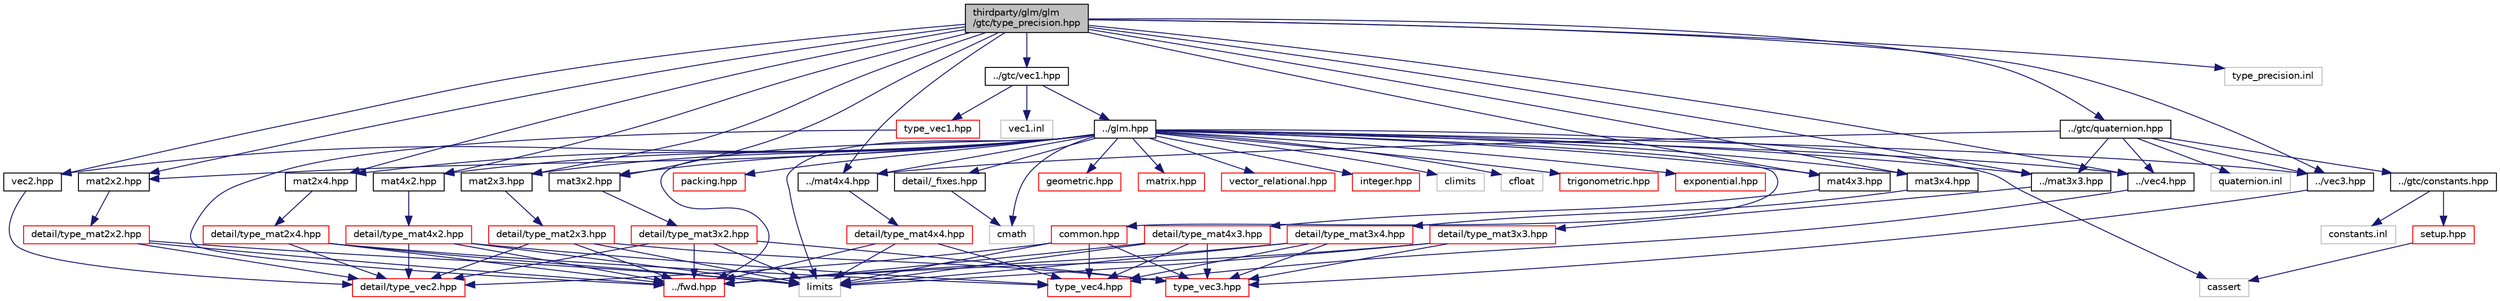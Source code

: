 digraph "thirdparty/glm/glm/gtc/type_precision.hpp"
{
  edge [fontname="Helvetica",fontsize="10",labelfontname="Helvetica",labelfontsize="10"];
  node [fontname="Helvetica",fontsize="10",shape=record];
  Node1 [label="thirdparty/glm/glm\l/gtc/type_precision.hpp",height=0.2,width=0.4,color="black", fillcolor="grey75", style="filled", fontcolor="black"];
  Node1 -> Node2 [color="midnightblue",fontsize="10",style="solid",fontname="Helvetica"];
  Node2 [label="../gtc/quaternion.hpp",height=0.2,width=0.4,color="black", fillcolor="white", style="filled",URL="$glm_2glm_2gtc_2quaternion_8hpp.html"];
  Node2 -> Node3 [color="midnightblue",fontsize="10",style="solid",fontname="Helvetica"];
  Node3 [label="../mat3x3.hpp",height=0.2,width=0.4,color="black", fillcolor="white", style="filled",URL="$glm_2glm_2mat3x3_8hpp.html"];
  Node3 -> Node4 [color="midnightblue",fontsize="10",style="solid",fontname="Helvetica"];
  Node4 [label="detail/type_mat3x3.hpp",height=0.2,width=0.4,color="red", fillcolor="white", style="filled",URL="$glm_2glm_2detail_2type__mat3x3_8hpp.html"];
  Node4 -> Node5 [color="midnightblue",fontsize="10",style="solid",fontname="Helvetica"];
  Node5 [label="../fwd.hpp",height=0.2,width=0.4,color="red", fillcolor="white", style="filled",URL="$glm_2glm_2fwd_8hpp.html"];
  Node4 -> Node6 [color="midnightblue",fontsize="10",style="solid",fontname="Helvetica"];
  Node6 [label="type_vec3.hpp",height=0.2,width=0.4,color="red", fillcolor="white", style="filled",URL="$glm_2glm_2detail_2type__vec3_8hpp.html"];
  Node4 -> Node7 [color="midnightblue",fontsize="10",style="solid",fontname="Helvetica"];
  Node7 [label="limits",height=0.2,width=0.4,color="grey75", fillcolor="white", style="filled"];
  Node2 -> Node8 [color="midnightblue",fontsize="10",style="solid",fontname="Helvetica"];
  Node8 [label="../mat4x4.hpp",height=0.2,width=0.4,color="black", fillcolor="white", style="filled",URL="$glm_2glm_2mat4x4_8hpp.html"];
  Node8 -> Node9 [color="midnightblue",fontsize="10",style="solid",fontname="Helvetica"];
  Node9 [label="detail/type_mat4x4.hpp",height=0.2,width=0.4,color="red", fillcolor="white", style="filled",URL="$glm_2glm_2detail_2type__mat4x4_8hpp.html"];
  Node9 -> Node5 [color="midnightblue",fontsize="10",style="solid",fontname="Helvetica"];
  Node9 -> Node10 [color="midnightblue",fontsize="10",style="solid",fontname="Helvetica"];
  Node10 [label="type_vec4.hpp",height=0.2,width=0.4,color="red", fillcolor="white", style="filled",URL="$glm_2glm_2detail_2type__vec4_8hpp.html"];
  Node9 -> Node7 [color="midnightblue",fontsize="10",style="solid",fontname="Helvetica"];
  Node2 -> Node11 [color="midnightblue",fontsize="10",style="solid",fontname="Helvetica"];
  Node11 [label="../vec3.hpp",height=0.2,width=0.4,color="black", fillcolor="white", style="filled",URL="$glm_2glm_2vec3_8hpp.html"];
  Node11 -> Node6 [color="midnightblue",fontsize="10",style="solid",fontname="Helvetica"];
  Node2 -> Node12 [color="midnightblue",fontsize="10",style="solid",fontname="Helvetica"];
  Node12 [label="../vec4.hpp",height=0.2,width=0.4,color="black", fillcolor="white", style="filled",URL="$glm_2glm_2vec4_8hpp.html"];
  Node12 -> Node10 [color="midnightblue",fontsize="10",style="solid",fontname="Helvetica"];
  Node2 -> Node13 [color="midnightblue",fontsize="10",style="solid",fontname="Helvetica"];
  Node13 [label="../gtc/constants.hpp",height=0.2,width=0.4,color="black", fillcolor="white", style="filled",URL="$glm_2glm_2gtc_2constants_8hpp.html"];
  Node13 -> Node14 [color="midnightblue",fontsize="10",style="solid",fontname="Helvetica"];
  Node14 [label="setup.hpp",height=0.2,width=0.4,color="red", fillcolor="white", style="filled",URL="$glm_2glm_2detail_2setup_8hpp.html"];
  Node14 -> Node15 [color="midnightblue",fontsize="10",style="solid",fontname="Helvetica"];
  Node15 [label="cassert",height=0.2,width=0.4,color="grey75", fillcolor="white", style="filled"];
  Node13 -> Node16 [color="midnightblue",fontsize="10",style="solid",fontname="Helvetica"];
  Node16 [label="constants.inl",height=0.2,width=0.4,color="grey75", fillcolor="white", style="filled"];
  Node2 -> Node17 [color="midnightblue",fontsize="10",style="solid",fontname="Helvetica"];
  Node17 [label="quaternion.inl",height=0.2,width=0.4,color="grey75", fillcolor="white", style="filled"];
  Node1 -> Node18 [color="midnightblue",fontsize="10",style="solid",fontname="Helvetica"];
  Node18 [label="../gtc/vec1.hpp",height=0.2,width=0.4,color="black", fillcolor="white", style="filled",URL="$glm_2glm_2gtc_2vec1_8hpp.html"];
  Node18 -> Node19 [color="midnightblue",fontsize="10",style="solid",fontname="Helvetica"];
  Node19 [label="../glm.hpp",height=0.2,width=0.4,color="black", fillcolor="white", style="filled",URL="$glm_2glm_2glm_8hpp.html"];
  Node19 -> Node20 [color="midnightblue",fontsize="10",style="solid",fontname="Helvetica"];
  Node20 [label="detail/_fixes.hpp",height=0.2,width=0.4,color="black", fillcolor="white", style="filled",URL="$glm_2glm_2detail_2__fixes_8hpp.html"];
  Node20 -> Node21 [color="midnightblue",fontsize="10",style="solid",fontname="Helvetica"];
  Node21 [label="cmath",height=0.2,width=0.4,color="grey75", fillcolor="white", style="filled"];
  Node19 -> Node21 [color="midnightblue",fontsize="10",style="solid",fontname="Helvetica"];
  Node19 -> Node22 [color="midnightblue",fontsize="10",style="solid",fontname="Helvetica"];
  Node22 [label="climits",height=0.2,width=0.4,color="grey75", fillcolor="white", style="filled"];
  Node19 -> Node23 [color="midnightblue",fontsize="10",style="solid",fontname="Helvetica"];
  Node23 [label="cfloat",height=0.2,width=0.4,color="grey75", fillcolor="white", style="filled"];
  Node19 -> Node7 [color="midnightblue",fontsize="10",style="solid",fontname="Helvetica"];
  Node19 -> Node15 [color="midnightblue",fontsize="10",style="solid",fontname="Helvetica"];
  Node19 -> Node5 [color="midnightblue",fontsize="10",style="solid",fontname="Helvetica"];
  Node19 -> Node24 [color="midnightblue",fontsize="10",style="solid",fontname="Helvetica"];
  Node24 [label="vec2.hpp",height=0.2,width=0.4,color="black", fillcolor="white", style="filled",URL="$glm_2glm_2vec2_8hpp.html"];
  Node24 -> Node25 [color="midnightblue",fontsize="10",style="solid",fontname="Helvetica"];
  Node25 [label="detail/type_vec2.hpp",height=0.2,width=0.4,color="red", fillcolor="white", style="filled",URL="$glm_2glm_2detail_2type__vec2_8hpp.html"];
  Node19 -> Node11 [color="midnightblue",fontsize="10",style="solid",fontname="Helvetica"];
  Node19 -> Node12 [color="midnightblue",fontsize="10",style="solid",fontname="Helvetica"];
  Node19 -> Node26 [color="midnightblue",fontsize="10",style="solid",fontname="Helvetica"];
  Node26 [label="mat2x2.hpp",height=0.2,width=0.4,color="black", fillcolor="white", style="filled",URL="$glm_2glm_2mat2x2_8hpp.html"];
  Node26 -> Node27 [color="midnightblue",fontsize="10",style="solid",fontname="Helvetica"];
  Node27 [label="detail/type_mat2x2.hpp",height=0.2,width=0.4,color="red", fillcolor="white", style="filled",URL="$glm_2glm_2detail_2type__mat2x2_8hpp.html"];
  Node27 -> Node5 [color="midnightblue",fontsize="10",style="solid",fontname="Helvetica"];
  Node27 -> Node25 [color="midnightblue",fontsize="10",style="solid",fontname="Helvetica"];
  Node27 -> Node7 [color="midnightblue",fontsize="10",style="solid",fontname="Helvetica"];
  Node19 -> Node28 [color="midnightblue",fontsize="10",style="solid",fontname="Helvetica"];
  Node28 [label="mat2x3.hpp",height=0.2,width=0.4,color="black", fillcolor="white", style="filled",URL="$glm_2glm_2mat2x3_8hpp.html"];
  Node28 -> Node29 [color="midnightblue",fontsize="10",style="solid",fontname="Helvetica"];
  Node29 [label="detail/type_mat2x3.hpp",height=0.2,width=0.4,color="red", fillcolor="white", style="filled",URL="$glm_2glm_2detail_2type__mat2x3_8hpp.html"];
  Node29 -> Node5 [color="midnightblue",fontsize="10",style="solid",fontname="Helvetica"];
  Node29 -> Node25 [color="midnightblue",fontsize="10",style="solid",fontname="Helvetica"];
  Node29 -> Node6 [color="midnightblue",fontsize="10",style="solid",fontname="Helvetica"];
  Node29 -> Node7 [color="midnightblue",fontsize="10",style="solid",fontname="Helvetica"];
  Node19 -> Node30 [color="midnightblue",fontsize="10",style="solid",fontname="Helvetica"];
  Node30 [label="mat2x4.hpp",height=0.2,width=0.4,color="black", fillcolor="white", style="filled",URL="$glm_2glm_2mat2x4_8hpp.html"];
  Node30 -> Node31 [color="midnightblue",fontsize="10",style="solid",fontname="Helvetica"];
  Node31 [label="detail/type_mat2x4.hpp",height=0.2,width=0.4,color="red", fillcolor="white", style="filled",URL="$glm_2glm_2detail_2type__mat2x4_8hpp.html"];
  Node31 -> Node5 [color="midnightblue",fontsize="10",style="solid",fontname="Helvetica"];
  Node31 -> Node25 [color="midnightblue",fontsize="10",style="solid",fontname="Helvetica"];
  Node31 -> Node10 [color="midnightblue",fontsize="10",style="solid",fontname="Helvetica"];
  Node31 -> Node7 [color="midnightblue",fontsize="10",style="solid",fontname="Helvetica"];
  Node19 -> Node32 [color="midnightblue",fontsize="10",style="solid",fontname="Helvetica"];
  Node32 [label="mat3x2.hpp",height=0.2,width=0.4,color="black", fillcolor="white", style="filled",URL="$glm_2glm_2mat3x2_8hpp.html"];
  Node32 -> Node33 [color="midnightblue",fontsize="10",style="solid",fontname="Helvetica"];
  Node33 [label="detail/type_mat3x2.hpp",height=0.2,width=0.4,color="red", fillcolor="white", style="filled",URL="$glm_2glm_2detail_2type__mat3x2_8hpp.html"];
  Node33 -> Node5 [color="midnightblue",fontsize="10",style="solid",fontname="Helvetica"];
  Node33 -> Node25 [color="midnightblue",fontsize="10",style="solid",fontname="Helvetica"];
  Node33 -> Node6 [color="midnightblue",fontsize="10",style="solid",fontname="Helvetica"];
  Node33 -> Node7 [color="midnightblue",fontsize="10",style="solid",fontname="Helvetica"];
  Node19 -> Node3 [color="midnightblue",fontsize="10",style="solid",fontname="Helvetica"];
  Node19 -> Node34 [color="midnightblue",fontsize="10",style="solid",fontname="Helvetica"];
  Node34 [label="mat3x4.hpp",height=0.2,width=0.4,color="black", fillcolor="white", style="filled",URL="$glm_2glm_2mat3x4_8hpp.html"];
  Node34 -> Node35 [color="midnightblue",fontsize="10",style="solid",fontname="Helvetica"];
  Node35 [label="detail/type_mat3x4.hpp",height=0.2,width=0.4,color="red", fillcolor="white", style="filled",URL="$glm_2glm_2detail_2type__mat3x4_8hpp.html"];
  Node35 -> Node5 [color="midnightblue",fontsize="10",style="solid",fontname="Helvetica"];
  Node35 -> Node6 [color="midnightblue",fontsize="10",style="solid",fontname="Helvetica"];
  Node35 -> Node10 [color="midnightblue",fontsize="10",style="solid",fontname="Helvetica"];
  Node35 -> Node7 [color="midnightblue",fontsize="10",style="solid",fontname="Helvetica"];
  Node19 -> Node36 [color="midnightblue",fontsize="10",style="solid",fontname="Helvetica"];
  Node36 [label="mat4x2.hpp",height=0.2,width=0.4,color="black", fillcolor="white", style="filled",URL="$glm_2glm_2mat4x2_8hpp.html"];
  Node36 -> Node37 [color="midnightblue",fontsize="10",style="solid",fontname="Helvetica"];
  Node37 [label="detail/type_mat4x2.hpp",height=0.2,width=0.4,color="red", fillcolor="white", style="filled",URL="$glm_2glm_2detail_2type__mat4x2_8hpp.html"];
  Node37 -> Node5 [color="midnightblue",fontsize="10",style="solid",fontname="Helvetica"];
  Node37 -> Node25 [color="midnightblue",fontsize="10",style="solid",fontname="Helvetica"];
  Node37 -> Node10 [color="midnightblue",fontsize="10",style="solid",fontname="Helvetica"];
  Node37 -> Node7 [color="midnightblue",fontsize="10",style="solid",fontname="Helvetica"];
  Node19 -> Node38 [color="midnightblue",fontsize="10",style="solid",fontname="Helvetica"];
  Node38 [label="mat4x3.hpp",height=0.2,width=0.4,color="black", fillcolor="white", style="filled",URL="$glm_2glm_2mat4x3_8hpp.html"];
  Node38 -> Node39 [color="midnightblue",fontsize="10",style="solid",fontname="Helvetica"];
  Node39 [label="detail/type_mat4x3.hpp",height=0.2,width=0.4,color="red", fillcolor="white", style="filled",URL="$glm_2glm_2detail_2type__mat4x3_8hpp.html"];
  Node39 -> Node5 [color="midnightblue",fontsize="10",style="solid",fontname="Helvetica"];
  Node39 -> Node6 [color="midnightblue",fontsize="10",style="solid",fontname="Helvetica"];
  Node39 -> Node10 [color="midnightblue",fontsize="10",style="solid",fontname="Helvetica"];
  Node39 -> Node7 [color="midnightblue",fontsize="10",style="solid",fontname="Helvetica"];
  Node19 -> Node8 [color="midnightblue",fontsize="10",style="solid",fontname="Helvetica"];
  Node19 -> Node40 [color="midnightblue",fontsize="10",style="solid",fontname="Helvetica"];
  Node40 [label="trigonometric.hpp",height=0.2,width=0.4,color="red", fillcolor="white", style="filled",URL="$glm_2glm_2trigonometric_8hpp.html"];
  Node19 -> Node41 [color="midnightblue",fontsize="10",style="solid",fontname="Helvetica"];
  Node41 [label="exponential.hpp",height=0.2,width=0.4,color="red", fillcolor="white", style="filled",URL="$glm_2glm_2exponential_8hpp.html"];
  Node19 -> Node42 [color="midnightblue",fontsize="10",style="solid",fontname="Helvetica"];
  Node42 [label="common.hpp",height=0.2,width=0.4,color="red", fillcolor="white", style="filled",URL="$glm_2glm_2common_8hpp.html"];
  Node42 -> Node7 [color="midnightblue",fontsize="10",style="solid",fontname="Helvetica"];
  Node42 -> Node25 [color="midnightblue",fontsize="10",style="solid",fontname="Helvetica"];
  Node42 -> Node6 [color="midnightblue",fontsize="10",style="solid",fontname="Helvetica"];
  Node42 -> Node10 [color="midnightblue",fontsize="10",style="solid",fontname="Helvetica"];
  Node19 -> Node43 [color="midnightblue",fontsize="10",style="solid",fontname="Helvetica"];
  Node43 [label="packing.hpp",height=0.2,width=0.4,color="red", fillcolor="white", style="filled",URL="$glm_2glm_2packing_8hpp.html"];
  Node19 -> Node44 [color="midnightblue",fontsize="10",style="solid",fontname="Helvetica"];
  Node44 [label="geometric.hpp",height=0.2,width=0.4,color="red", fillcolor="white", style="filled",URL="$glm_2glm_2geometric_8hpp.html"];
  Node19 -> Node45 [color="midnightblue",fontsize="10",style="solid",fontname="Helvetica"];
  Node45 [label="matrix.hpp",height=0.2,width=0.4,color="red", fillcolor="white", style="filled",URL="$glm_2glm_2matrix_8hpp.html"];
  Node19 -> Node46 [color="midnightblue",fontsize="10",style="solid",fontname="Helvetica"];
  Node46 [label="vector_relational.hpp",height=0.2,width=0.4,color="red", fillcolor="white", style="filled",URL="$glm_2glm_2vector__relational_8hpp.html"];
  Node19 -> Node47 [color="midnightblue",fontsize="10",style="solid",fontname="Helvetica"];
  Node47 [label="integer.hpp",height=0.2,width=0.4,color="red", fillcolor="white", style="filled",URL="$glm_2glm_2integer_8hpp.html"];
  Node18 -> Node48 [color="midnightblue",fontsize="10",style="solid",fontname="Helvetica"];
  Node48 [label="type_vec1.hpp",height=0.2,width=0.4,color="red", fillcolor="white", style="filled",URL="$glm_2glm_2detail_2type__vec1_8hpp.html"];
  Node48 -> Node5 [color="midnightblue",fontsize="10",style="solid",fontname="Helvetica"];
  Node18 -> Node49 [color="midnightblue",fontsize="10",style="solid",fontname="Helvetica"];
  Node49 [label="vec1.inl",height=0.2,width=0.4,color="grey75", fillcolor="white", style="filled"];
  Node1 -> Node24 [color="midnightblue",fontsize="10",style="solid",fontname="Helvetica"];
  Node1 -> Node11 [color="midnightblue",fontsize="10",style="solid",fontname="Helvetica"];
  Node1 -> Node12 [color="midnightblue",fontsize="10",style="solid",fontname="Helvetica"];
  Node1 -> Node26 [color="midnightblue",fontsize="10",style="solid",fontname="Helvetica"];
  Node1 -> Node28 [color="midnightblue",fontsize="10",style="solid",fontname="Helvetica"];
  Node1 -> Node30 [color="midnightblue",fontsize="10",style="solid",fontname="Helvetica"];
  Node1 -> Node32 [color="midnightblue",fontsize="10",style="solid",fontname="Helvetica"];
  Node1 -> Node3 [color="midnightblue",fontsize="10",style="solid",fontname="Helvetica"];
  Node1 -> Node34 [color="midnightblue",fontsize="10",style="solid",fontname="Helvetica"];
  Node1 -> Node36 [color="midnightblue",fontsize="10",style="solid",fontname="Helvetica"];
  Node1 -> Node38 [color="midnightblue",fontsize="10",style="solid",fontname="Helvetica"];
  Node1 -> Node8 [color="midnightblue",fontsize="10",style="solid",fontname="Helvetica"];
  Node1 -> Node50 [color="midnightblue",fontsize="10",style="solid",fontname="Helvetica"];
  Node50 [label="type_precision.inl",height=0.2,width=0.4,color="grey75", fillcolor="white", style="filled"];
}
